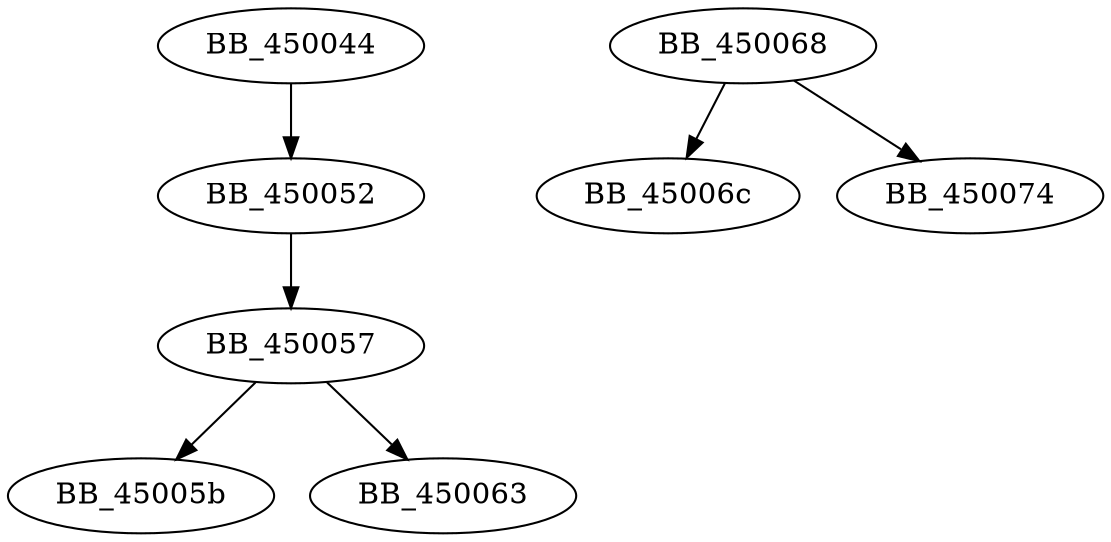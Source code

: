 DiGraph sub_450044{
BB_450044->BB_450052
BB_450052->BB_450057
BB_450057->BB_45005b
BB_450057->BB_450063
BB_450068->BB_45006c
BB_450068->BB_450074
}
